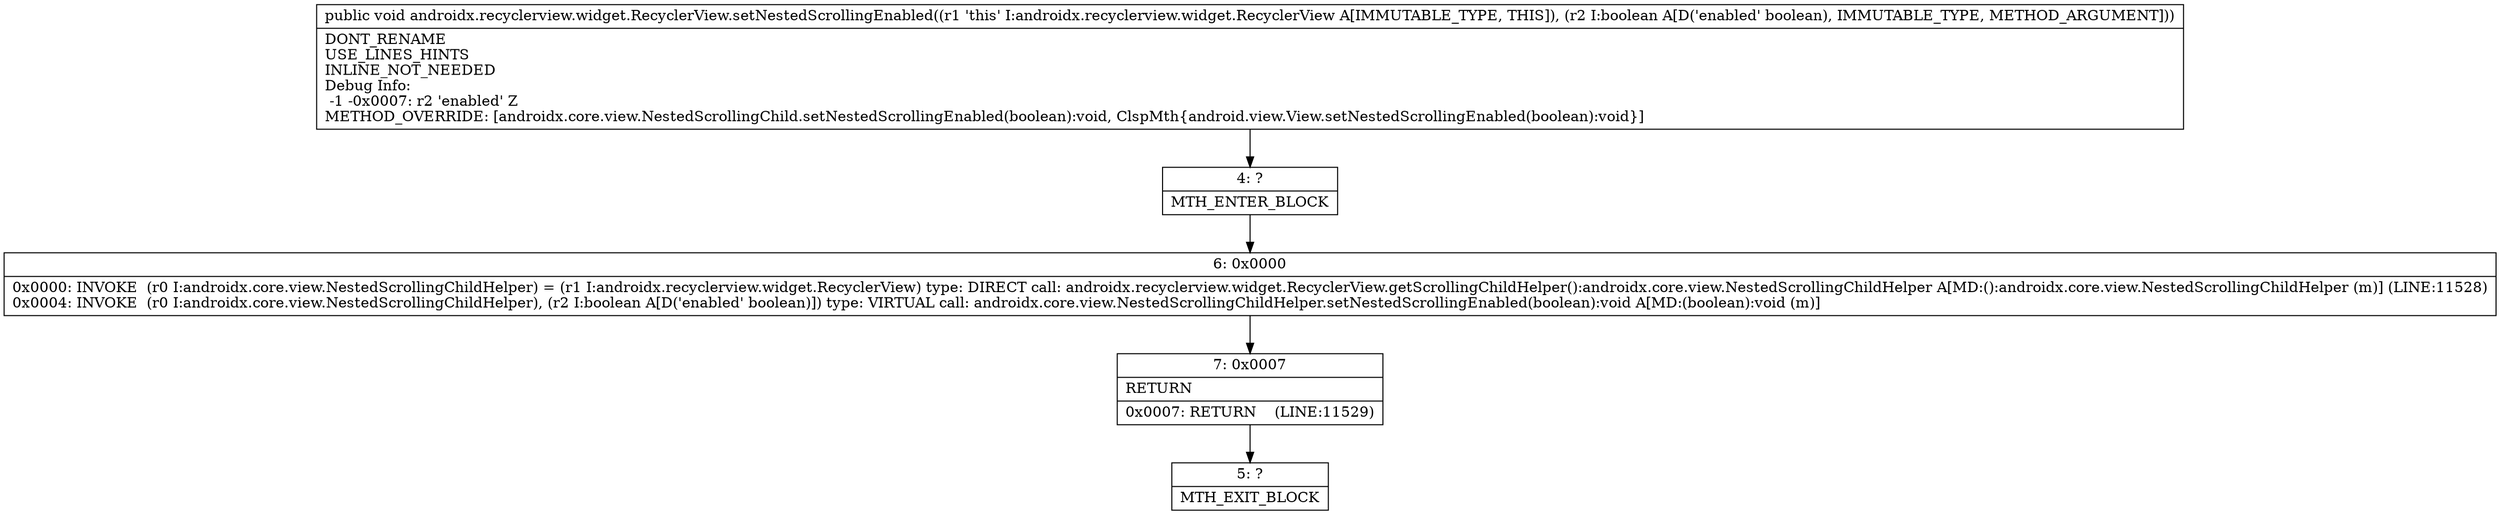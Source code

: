 digraph "CFG forandroidx.recyclerview.widget.RecyclerView.setNestedScrollingEnabled(Z)V" {
Node_4 [shape=record,label="{4\:\ ?|MTH_ENTER_BLOCK\l}"];
Node_6 [shape=record,label="{6\:\ 0x0000|0x0000: INVOKE  (r0 I:androidx.core.view.NestedScrollingChildHelper) = (r1 I:androidx.recyclerview.widget.RecyclerView) type: DIRECT call: androidx.recyclerview.widget.RecyclerView.getScrollingChildHelper():androidx.core.view.NestedScrollingChildHelper A[MD:():androidx.core.view.NestedScrollingChildHelper (m)] (LINE:11528)\l0x0004: INVOKE  (r0 I:androidx.core.view.NestedScrollingChildHelper), (r2 I:boolean A[D('enabled' boolean)]) type: VIRTUAL call: androidx.core.view.NestedScrollingChildHelper.setNestedScrollingEnabled(boolean):void A[MD:(boolean):void (m)]\l}"];
Node_7 [shape=record,label="{7\:\ 0x0007|RETURN\l|0x0007: RETURN    (LINE:11529)\l}"];
Node_5 [shape=record,label="{5\:\ ?|MTH_EXIT_BLOCK\l}"];
MethodNode[shape=record,label="{public void androidx.recyclerview.widget.RecyclerView.setNestedScrollingEnabled((r1 'this' I:androidx.recyclerview.widget.RecyclerView A[IMMUTABLE_TYPE, THIS]), (r2 I:boolean A[D('enabled' boolean), IMMUTABLE_TYPE, METHOD_ARGUMENT]))  | DONT_RENAME\lUSE_LINES_HINTS\lINLINE_NOT_NEEDED\lDebug Info:\l  \-1 \-0x0007: r2 'enabled' Z\lMETHOD_OVERRIDE: [androidx.core.view.NestedScrollingChild.setNestedScrollingEnabled(boolean):void, ClspMth\{android.view.View.setNestedScrollingEnabled(boolean):void\}]\l}"];
MethodNode -> Node_4;Node_4 -> Node_6;
Node_6 -> Node_7;
Node_7 -> Node_5;
}

